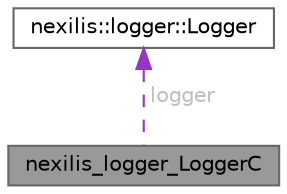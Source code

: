 digraph "nexilis_logger_LoggerC"
{
 // LATEX_PDF_SIZE
  bgcolor="transparent";
  edge [fontname=Helvetica,fontsize=10,labelfontname=Helvetica,labelfontsize=10];
  node [fontname=Helvetica,fontsize=10,shape=box,height=0.2,width=0.4];
  Node1 [id="Node000001",label="nexilis_logger_LoggerC",height=0.2,width=0.4,color="gray40", fillcolor="grey60", style="filled", fontcolor="black",tooltip=" "];
  Node2 -> Node1 [id="edge1_Node000001_Node000002",dir="back",color="darkorchid3",style="dashed",tooltip=" ",label=" logger",fontcolor="grey" ];
  Node2 [id="Node000002",label="nexilis::logger::Logger",height=0.2,width=0.4,color="gray40", fillcolor="white", style="filled",URL="$db/d91/classnexilis_1_1logger_1_1Logger.html",tooltip=" "];
}
